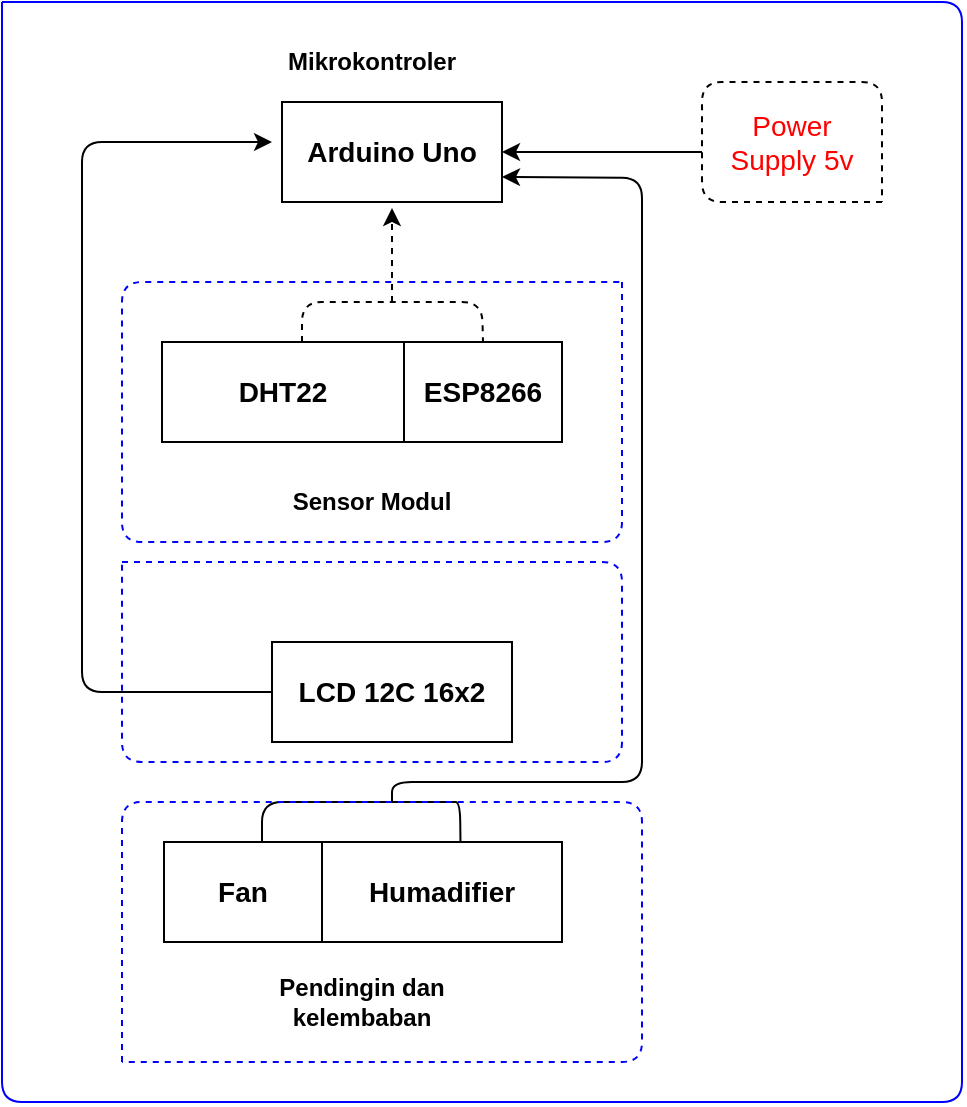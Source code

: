 <mxfile version="14.4.2" type="github">
  <diagram id="C5RBs43oDa-KdzZeNtuy" name="Page-1">
    <mxGraphModel dx="1038" dy="580" grid="1" gridSize="10" guides="1" tooltips="1" connect="1" arrows="1" fold="1" page="1" pageScale="1" pageWidth="827" pageHeight="1169" math="0" shadow="0">
      <root>
        <mxCell id="WIyWlLk6GJQsqaUBKTNV-0" />
        <mxCell id="WIyWlLk6GJQsqaUBKTNV-1" parent="WIyWlLk6GJQsqaUBKTNV-0" />
        <mxCell id="WDRH182FTGhc7978pgja-8" value="&lt;font style=&quot;font-size: 14px&quot;&gt;&lt;b&gt;Arduino Uno&lt;/b&gt;&lt;/font&gt;" style="rounded=0;whiteSpace=wrap;html=1;" vertex="1" parent="WIyWlLk6GJQsqaUBKTNV-1">
          <mxGeometry x="380" y="200" width="110" height="50" as="geometry" />
        </mxCell>
        <mxCell id="WDRH182FTGhc7978pgja-11" value="&lt;b&gt;Mikrokontroler&lt;/b&gt;" style="text;html=1;strokeColor=none;fillColor=none;align=center;verticalAlign=middle;whiteSpace=wrap;rounded=0;" vertex="1" parent="WIyWlLk6GJQsqaUBKTNV-1">
          <mxGeometry x="370" y="170" width="110" height="20" as="geometry" />
        </mxCell>
        <mxCell id="WDRH182FTGhc7978pgja-13" value="&lt;b&gt;&lt;font style=&quot;font-size: 14px&quot;&gt;ESP8266&lt;/font&gt;&lt;/b&gt;" style="rounded=0;whiteSpace=wrap;html=1;" vertex="1" parent="WIyWlLk6GJQsqaUBKTNV-1">
          <mxGeometry x="441" y="320" width="79" height="50" as="geometry" />
        </mxCell>
        <mxCell id="WDRH182FTGhc7978pgja-14" value="&lt;b&gt;&lt;font style=&quot;font-size: 14px&quot;&gt;DHT22&lt;/font&gt;&lt;/b&gt;" style="rounded=0;whiteSpace=wrap;html=1;" vertex="1" parent="WIyWlLk6GJQsqaUBKTNV-1">
          <mxGeometry x="320" y="320" width="121" height="50" as="geometry" />
        </mxCell>
        <mxCell id="WDRH182FTGhc7978pgja-16" value="" style="endArrow=none;html=1;entryX=0.5;entryY=0;entryDx=0;entryDy=0;dashed=1;" edge="1" parent="WIyWlLk6GJQsqaUBKTNV-1" target="WDRH182FTGhc7978pgja-13">
          <mxGeometry width="50" height="50" relative="1" as="geometry">
            <mxPoint x="390" y="320" as="sourcePoint" />
            <mxPoint x="481" y="320" as="targetPoint" />
            <Array as="points">
              <mxPoint x="390" y="300" />
              <mxPoint x="480" y="300" />
            </Array>
          </mxGeometry>
        </mxCell>
        <mxCell id="WDRH182FTGhc7978pgja-17" value="" style="endArrow=classic;html=1;dashed=1;" edge="1" parent="WIyWlLk6GJQsqaUBKTNV-1">
          <mxGeometry width="50" height="50" relative="1" as="geometry">
            <mxPoint x="435" y="300" as="sourcePoint" />
            <mxPoint x="435" y="253" as="targetPoint" />
          </mxGeometry>
        </mxCell>
        <mxCell id="WDRH182FTGhc7978pgja-19" value="&lt;b&gt;Sensor Modul&lt;/b&gt;" style="text;html=1;strokeColor=none;fillColor=none;align=center;verticalAlign=middle;whiteSpace=wrap;rounded=0;" vertex="1" parent="WIyWlLk6GJQsqaUBKTNV-1">
          <mxGeometry x="360" y="390" width="130" height="20" as="geometry" />
        </mxCell>
        <mxCell id="WDRH182FTGhc7978pgja-20" value="&lt;font style=&quot;font-size: 14px&quot; color=&quot;#ff0000&quot;&gt;Power Supply 5v&lt;/font&gt;" style="text;html=1;strokeColor=none;fillColor=none;align=center;verticalAlign=middle;whiteSpace=wrap;rounded=0;" vertex="1" parent="WIyWlLk6GJQsqaUBKTNV-1">
          <mxGeometry x="600" y="200" width="70" height="40" as="geometry" />
        </mxCell>
        <mxCell id="WDRH182FTGhc7978pgja-21" value="" style="endArrow=classic;html=1;entryX=1;entryY=0.5;entryDx=0;entryDy=0;" edge="1" parent="WIyWlLk6GJQsqaUBKTNV-1" target="WDRH182FTGhc7978pgja-8">
          <mxGeometry width="50" height="50" relative="1" as="geometry">
            <mxPoint x="590" y="225" as="sourcePoint" />
            <mxPoint x="500" y="220" as="targetPoint" />
          </mxGeometry>
        </mxCell>
        <mxCell id="WDRH182FTGhc7978pgja-22" value="" style="endArrow=none;dashed=1;html=1;" edge="1" parent="WIyWlLk6GJQsqaUBKTNV-1">
          <mxGeometry width="50" height="50" relative="1" as="geometry">
            <mxPoint x="680" y="250" as="sourcePoint" />
            <mxPoint x="680" y="250" as="targetPoint" />
            <Array as="points">
              <mxPoint x="590" y="250" />
              <mxPoint x="590" y="190" />
              <mxPoint x="680" y="190" />
            </Array>
          </mxGeometry>
        </mxCell>
        <mxCell id="WDRH182FTGhc7978pgja-23" value="&lt;b&gt;&lt;font style=&quot;font-size: 14px&quot;&gt;LCD 12C 16x2&lt;/font&gt;&lt;/b&gt;" style="rounded=0;whiteSpace=wrap;html=1;" vertex="1" parent="WIyWlLk6GJQsqaUBKTNV-1">
          <mxGeometry x="375" y="470" width="120" height="50" as="geometry" />
        </mxCell>
        <mxCell id="WDRH182FTGhc7978pgja-24" value="" style="endArrow=classic;html=1;exitX=0;exitY=0.5;exitDx=0;exitDy=0;" edge="1" parent="WIyWlLk6GJQsqaUBKTNV-1" source="WDRH182FTGhc7978pgja-23">
          <mxGeometry width="50" height="50" relative="1" as="geometry">
            <mxPoint x="390" y="490" as="sourcePoint" />
            <mxPoint x="375" y="220" as="targetPoint" />
            <Array as="points">
              <mxPoint x="280" y="495" />
              <mxPoint x="280" y="350" />
              <mxPoint x="280" y="220" />
            </Array>
          </mxGeometry>
        </mxCell>
        <mxCell id="WDRH182FTGhc7978pgja-25" value="&lt;font style=&quot;font-size: 14px&quot;&gt;&lt;b&gt;Fan&lt;/b&gt;&lt;/font&gt;" style="rounded=0;whiteSpace=wrap;html=1;" vertex="1" parent="WIyWlLk6GJQsqaUBKTNV-1">
          <mxGeometry x="321" y="570" width="79" height="50" as="geometry" />
        </mxCell>
        <mxCell id="WDRH182FTGhc7978pgja-26" value="&lt;span style=&quot;background-color: rgb(255 , 255 , 255)&quot;&gt;&lt;font style=&quot;font-size: 14px&quot;&gt;&lt;b&gt;Humadifier&lt;/b&gt;&lt;/font&gt;&lt;/span&gt;" style="rounded=0;whiteSpace=wrap;html=1;" vertex="1" parent="WIyWlLk6GJQsqaUBKTNV-1">
          <mxGeometry x="400" y="570" width="120" height="50" as="geometry" />
        </mxCell>
        <mxCell id="WDRH182FTGhc7978pgja-28" value="" style="endArrow=none;html=1;entryX=0.577;entryY=0;entryDx=0;entryDy=0;entryPerimeter=0;" edge="1" parent="WIyWlLk6GJQsqaUBKTNV-1" target="WDRH182FTGhc7978pgja-26">
          <mxGeometry width="50" height="50" relative="1" as="geometry">
            <mxPoint x="370" y="570" as="sourcePoint" />
            <mxPoint x="507" y="555" as="targetPoint" />
            <Array as="points">
              <mxPoint x="370" y="550" />
              <mxPoint x="410" y="550" />
              <mxPoint x="460" y="550" />
              <mxPoint x="469" y="550" />
            </Array>
          </mxGeometry>
        </mxCell>
        <mxCell id="WDRH182FTGhc7978pgja-30" value="" style="endArrow=classic;html=1;entryX=1;entryY=0.75;entryDx=0;entryDy=0;" edge="1" parent="WIyWlLk6GJQsqaUBKTNV-1" target="WDRH182FTGhc7978pgja-8">
          <mxGeometry width="50" height="50" relative="1" as="geometry">
            <mxPoint x="435" y="550" as="sourcePoint" />
            <mxPoint x="560" y="240" as="targetPoint" />
            <Array as="points">
              <mxPoint x="435" y="540" />
              <mxPoint x="560" y="540" />
              <mxPoint x="560" y="238" />
            </Array>
          </mxGeometry>
        </mxCell>
        <mxCell id="WDRH182FTGhc7978pgja-31" value="" style="endArrow=none;html=1;dashed=1;strokeColor=#0000FF;" edge="1" parent="WIyWlLk6GJQsqaUBKTNV-1">
          <mxGeometry width="50" height="50" relative="1" as="geometry">
            <mxPoint x="550" y="290" as="sourcePoint" />
            <mxPoint x="550" y="290" as="targetPoint" />
            <Array as="points">
              <mxPoint x="550" y="420" />
              <mxPoint x="300" y="420" />
              <mxPoint x="300" y="290" />
            </Array>
          </mxGeometry>
        </mxCell>
        <mxCell id="WDRH182FTGhc7978pgja-32" value="" style="endArrow=none;dashed=1;html=1;strokeColor=#0000FF;" edge="1" parent="WIyWlLk6GJQsqaUBKTNV-1">
          <mxGeometry width="50" height="50" relative="1" as="geometry">
            <mxPoint x="300" y="430" as="sourcePoint" />
            <mxPoint x="300" y="430" as="targetPoint" />
            <Array as="points">
              <mxPoint x="550" y="430" />
              <mxPoint x="550" y="530" />
              <mxPoint x="300" y="530" />
            </Array>
          </mxGeometry>
        </mxCell>
        <mxCell id="WDRH182FTGhc7978pgja-33" style="edgeStyle=orthogonalEdgeStyle;rounded=0;orthogonalLoop=1;jettySize=auto;html=1;exitX=0.5;exitY=1;exitDx=0;exitDy=0;strokeColor=#0000FF;" edge="1" parent="WIyWlLk6GJQsqaUBKTNV-1" source="WDRH182FTGhc7978pgja-26" target="WDRH182FTGhc7978pgja-26">
          <mxGeometry relative="1" as="geometry" />
        </mxCell>
        <mxCell id="WDRH182FTGhc7978pgja-34" value="&lt;b&gt;Pendingin dan kelembaban&lt;/b&gt;" style="text;html=1;strokeColor=none;fillColor=none;align=center;verticalAlign=middle;whiteSpace=wrap;rounded=0;" vertex="1" parent="WIyWlLk6GJQsqaUBKTNV-1">
          <mxGeometry x="360" y="640" width="120" height="20" as="geometry" />
        </mxCell>
        <mxCell id="WDRH182FTGhc7978pgja-35" value="" style="endArrow=none;dashed=1;html=1;strokeColor=#0000FF;" edge="1" parent="WIyWlLk6GJQsqaUBKTNV-1">
          <mxGeometry width="50" height="50" relative="1" as="geometry">
            <mxPoint x="300" y="680" as="sourcePoint" />
            <mxPoint x="300" y="680" as="targetPoint" />
            <Array as="points">
              <mxPoint x="300" y="550" />
              <mxPoint x="560" y="550" />
              <mxPoint x="560" y="680" />
            </Array>
          </mxGeometry>
        </mxCell>
        <mxCell id="WDRH182FTGhc7978pgja-36" value="" style="endArrow=none;html=1;strokeColor=#0000FF;" edge="1" parent="WIyWlLk6GJQsqaUBKTNV-1">
          <mxGeometry width="50" height="50" relative="1" as="geometry">
            <mxPoint x="240" y="150" as="sourcePoint" />
            <mxPoint x="240" y="150" as="targetPoint" />
            <Array as="points">
              <mxPoint x="720" y="150" />
              <mxPoint x="720" y="700" />
              <mxPoint x="240" y="700" />
            </Array>
          </mxGeometry>
        </mxCell>
      </root>
    </mxGraphModel>
  </diagram>
</mxfile>
